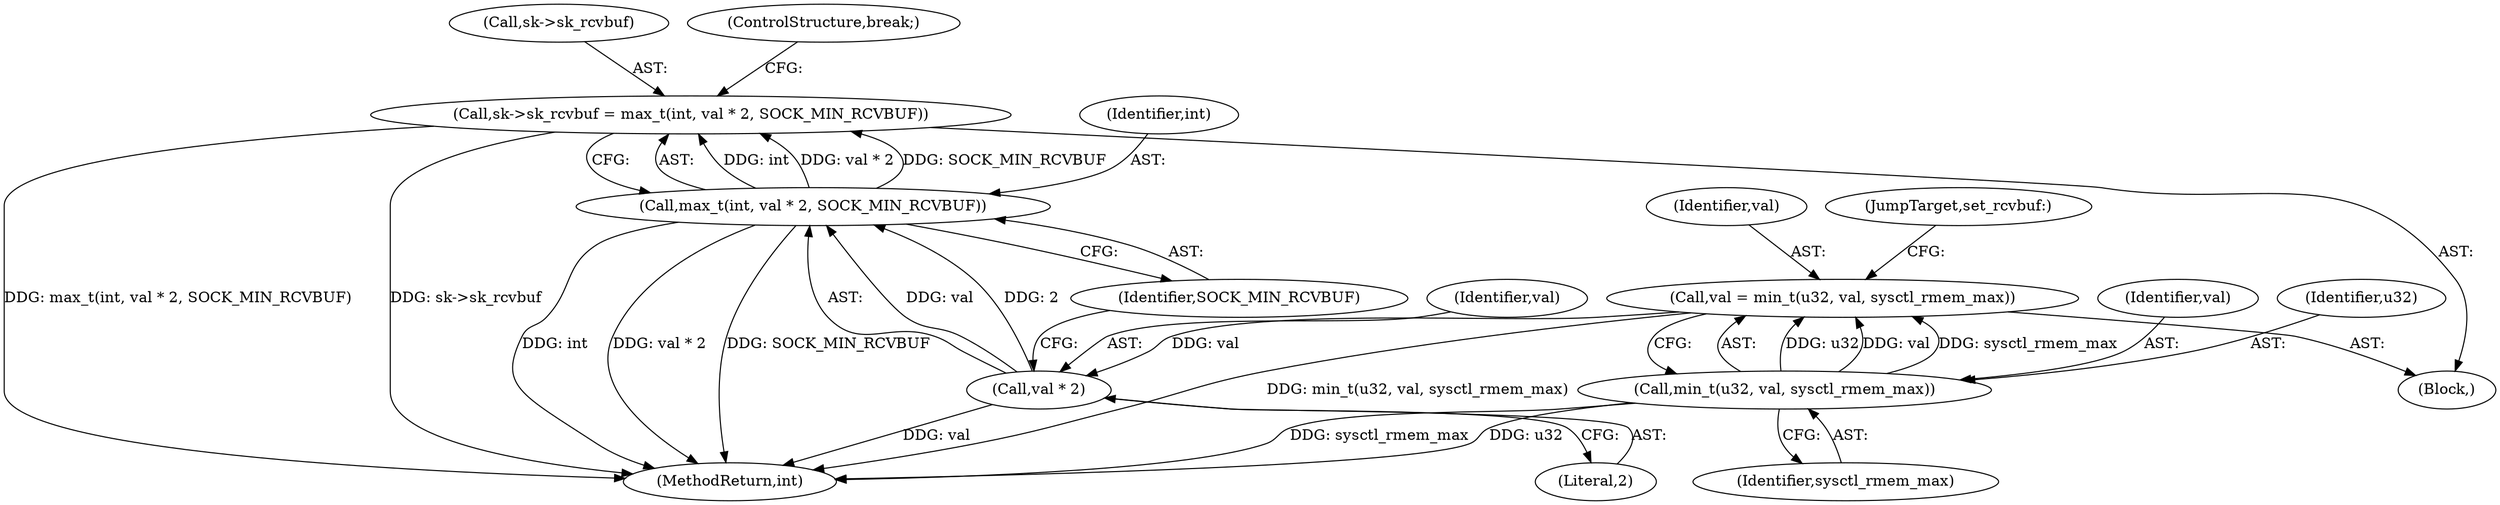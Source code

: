 digraph "0_linux_b98b0bc8c431e3ceb4b26b0dfc8db509518fb290@pointer" {
"1000270" [label="(Call,sk->sk_rcvbuf = max_t(int, val * 2, SOCK_MIN_RCVBUF))"];
"1000274" [label="(Call,max_t(int, val * 2, SOCK_MIN_RCVBUF))"];
"1000276" [label="(Call,val * 2)"];
"1000258" [label="(Call,val = min_t(u32, val, sysctl_rmem_max))"];
"1000260" [label="(Call,min_t(u32, val, sysctl_rmem_max))"];
"1000274" [label="(Call,max_t(int, val * 2, SOCK_MIN_RCVBUF))"];
"1000262" [label="(Identifier,val)"];
"1000270" [label="(Call,sk->sk_rcvbuf = max_t(int, val * 2, SOCK_MIN_RCVBUF))"];
"1000258" [label="(Call,val = min_t(u32, val, sysctl_rmem_max))"];
"1000259" [label="(Identifier,val)"];
"1000264" [label="(JumpTarget,set_rcvbuf:)"];
"1000278" [label="(Literal,2)"];
"1000276" [label="(Call,val * 2)"];
"1000890" [label="(MethodReturn,int)"];
"1000279" [label="(Identifier,SOCK_MIN_RCVBUF)"];
"1000271" [label="(Call,sk->sk_rcvbuf)"];
"1000277" [label="(Identifier,val)"];
"1000263" [label="(Identifier,sysctl_rmem_max)"];
"1000163" [label="(Block,)"];
"1000275" [label="(Identifier,int)"];
"1000280" [label="(ControlStructure,break;)"];
"1000261" [label="(Identifier,u32)"];
"1000260" [label="(Call,min_t(u32, val, sysctl_rmem_max))"];
"1000270" -> "1000163"  [label="AST: "];
"1000270" -> "1000274"  [label="CFG: "];
"1000271" -> "1000270"  [label="AST: "];
"1000274" -> "1000270"  [label="AST: "];
"1000280" -> "1000270"  [label="CFG: "];
"1000270" -> "1000890"  [label="DDG: max_t(int, val * 2, SOCK_MIN_RCVBUF)"];
"1000270" -> "1000890"  [label="DDG: sk->sk_rcvbuf"];
"1000274" -> "1000270"  [label="DDG: int"];
"1000274" -> "1000270"  [label="DDG: val * 2"];
"1000274" -> "1000270"  [label="DDG: SOCK_MIN_RCVBUF"];
"1000274" -> "1000279"  [label="CFG: "];
"1000275" -> "1000274"  [label="AST: "];
"1000276" -> "1000274"  [label="AST: "];
"1000279" -> "1000274"  [label="AST: "];
"1000274" -> "1000890"  [label="DDG: int"];
"1000274" -> "1000890"  [label="DDG: val * 2"];
"1000274" -> "1000890"  [label="DDG: SOCK_MIN_RCVBUF"];
"1000276" -> "1000274"  [label="DDG: val"];
"1000276" -> "1000274"  [label="DDG: 2"];
"1000276" -> "1000278"  [label="CFG: "];
"1000277" -> "1000276"  [label="AST: "];
"1000278" -> "1000276"  [label="AST: "];
"1000279" -> "1000276"  [label="CFG: "];
"1000276" -> "1000890"  [label="DDG: val"];
"1000258" -> "1000276"  [label="DDG: val"];
"1000258" -> "1000163"  [label="AST: "];
"1000258" -> "1000260"  [label="CFG: "];
"1000259" -> "1000258"  [label="AST: "];
"1000260" -> "1000258"  [label="AST: "];
"1000264" -> "1000258"  [label="CFG: "];
"1000258" -> "1000890"  [label="DDG: min_t(u32, val, sysctl_rmem_max)"];
"1000260" -> "1000258"  [label="DDG: u32"];
"1000260" -> "1000258"  [label="DDG: val"];
"1000260" -> "1000258"  [label="DDG: sysctl_rmem_max"];
"1000260" -> "1000263"  [label="CFG: "];
"1000261" -> "1000260"  [label="AST: "];
"1000262" -> "1000260"  [label="AST: "];
"1000263" -> "1000260"  [label="AST: "];
"1000260" -> "1000890"  [label="DDG: sysctl_rmem_max"];
"1000260" -> "1000890"  [label="DDG: u32"];
}
